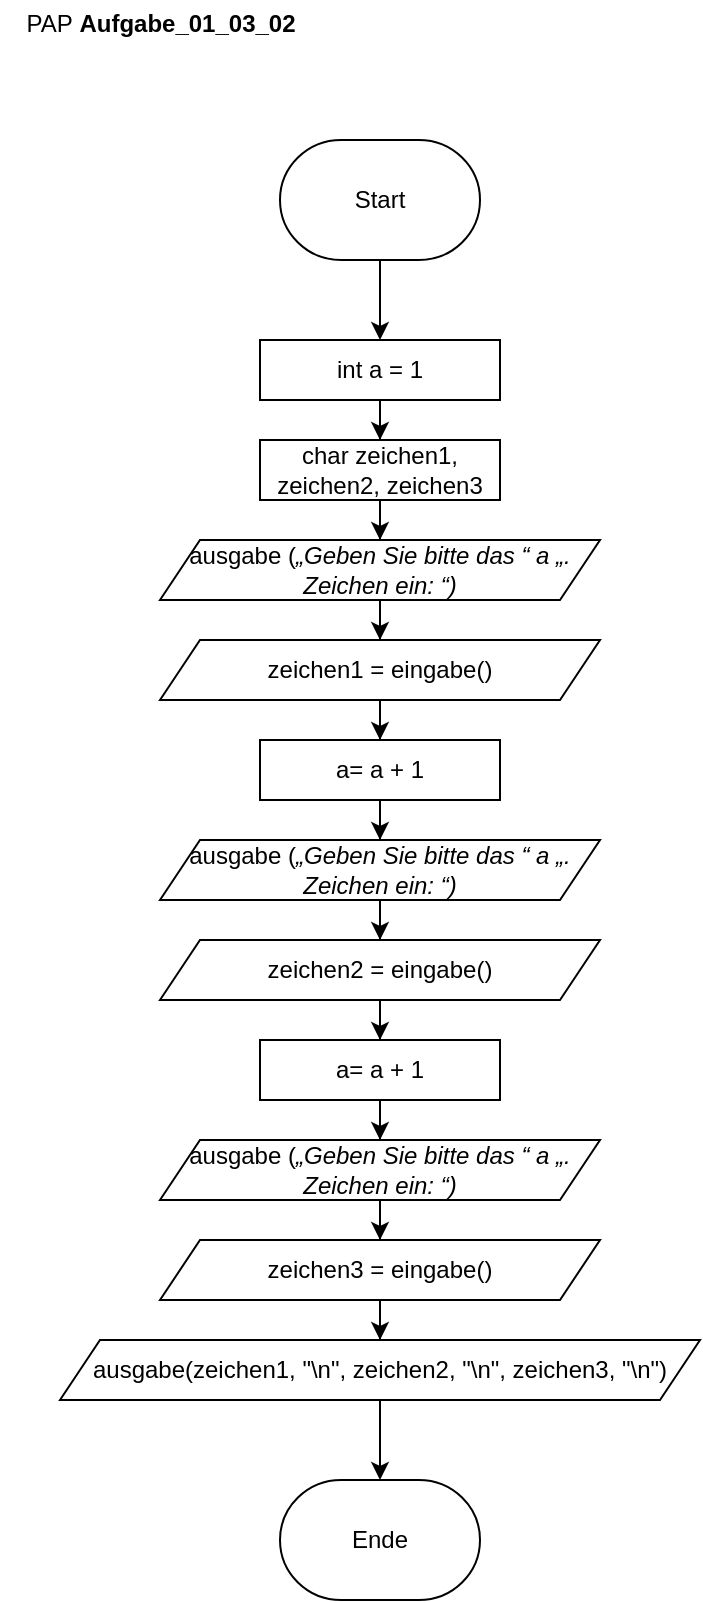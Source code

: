 <mxfile version="22.0.2" type="device">
  <diagram name="Seite-1" id="5jd_afu9t1JshUWUy75X">
    <mxGraphModel dx="1098" dy="640" grid="1" gridSize="10" guides="1" tooltips="1" connect="1" arrows="1" fold="1" page="1" pageScale="1" pageWidth="827" pageHeight="1169" math="0" shadow="0">
      <root>
        <mxCell id="0" />
        <mxCell id="1" parent="0" />
        <mxCell id="zzGy30zXVD7wKs-fpZ4o-18" style="edgeStyle=orthogonalEdgeStyle;rounded=0;orthogonalLoop=1;jettySize=auto;html=1;" parent="1" source="zzGy30zXVD7wKs-fpZ4o-2" target="zzGy30zXVD7wKs-fpZ4o-6" edge="1">
          <mxGeometry relative="1" as="geometry" />
        </mxCell>
        <mxCell id="zzGy30zXVD7wKs-fpZ4o-2" value="Start" style="strokeWidth=1;html=1;shape=mxgraph.flowchart.terminator;whiteSpace=wrap;" parent="1" vertex="1">
          <mxGeometry x="150" y="80" width="100" height="60" as="geometry" />
        </mxCell>
        <mxCell id="zzGy30zXVD7wKs-fpZ4o-4" value="Ende" style="strokeWidth=1;html=1;shape=mxgraph.flowchart.terminator;whiteSpace=wrap;" parent="1" vertex="1">
          <mxGeometry x="150" y="750" width="100" height="60" as="geometry" />
        </mxCell>
        <mxCell id="zzGy30zXVD7wKs-fpZ4o-5" value="PAP&amp;nbsp;&lt;b style=&quot;background-color: initial;&quot;&gt;Aufgabe_01_03_02&lt;/b&gt;&lt;p style=&quot;margin-bottom:12.0pt;margin-top:0cm;mso-margin-bottom-alt:&lt;br/&gt;0cm;mso-margin-top-alt:0cm;mso-add-space:auto;line-height:normal&quot; class=&quot;MsoNormal&quot;&gt;&lt;b&gt;&lt;span style=&quot;font-size:20.0pt&quot; lang=&quot;DE&quot;&gt;&lt;/span&gt;&lt;/b&gt;&lt;/p&gt;" style="text;html=1;align=center;verticalAlign=middle;resizable=0;points=[];autosize=1;strokeColor=none;fillColor=none;" parent="1" vertex="1">
          <mxGeometry x="10" y="10" width="160" height="40" as="geometry" />
        </mxCell>
        <mxCell id="zzGy30zXVD7wKs-fpZ4o-19" style="edgeStyle=orthogonalEdgeStyle;rounded=0;orthogonalLoop=1;jettySize=auto;html=1;" parent="1" source="zzGy30zXVD7wKs-fpZ4o-6" target="zzGy30zXVD7wKs-fpZ4o-11" edge="1">
          <mxGeometry relative="1" as="geometry" />
        </mxCell>
        <mxCell id="zzGy30zXVD7wKs-fpZ4o-6" value="int a = 1" style="rounded=0;whiteSpace=wrap;html=1;" parent="1" vertex="1">
          <mxGeometry x="140" y="180" width="120" height="30" as="geometry" />
        </mxCell>
        <mxCell id="zzGy30zXVD7wKs-fpZ4o-21" style="edgeStyle=orthogonalEdgeStyle;rounded=0;orthogonalLoop=1;jettySize=auto;html=1;" parent="1" source="zzGy30zXVD7wKs-fpZ4o-7" target="zzGy30zXVD7wKs-fpZ4o-10" edge="1">
          <mxGeometry relative="1" as="geometry" />
        </mxCell>
        <mxCell id="zzGy30zXVD7wKs-fpZ4o-7" value="ausgabe (&lt;i style=&quot;text-align: justify; text-indent: 35.4pt; background-color: initial;&quot;&gt;„Geben Sie bitte das “ a „. Zeichen ein: “)&lt;/i&gt;" style="shape=parallelogram;perimeter=parallelogramPerimeter;whiteSpace=wrap;html=1;fixedSize=1;" parent="1" vertex="1">
          <mxGeometry x="90" y="280" width="220" height="30" as="geometry" />
        </mxCell>
        <mxCell id="zzGy30zXVD7wKs-fpZ4o-23" style="edgeStyle=orthogonalEdgeStyle;rounded=0;orthogonalLoop=1;jettySize=auto;html=1;" parent="1" source="zzGy30zXVD7wKs-fpZ4o-8" target="zzGy30zXVD7wKs-fpZ4o-9" edge="1">
          <mxGeometry relative="1" as="geometry" />
        </mxCell>
        <mxCell id="zzGy30zXVD7wKs-fpZ4o-8" value="a= a + 1" style="rounded=0;whiteSpace=wrap;html=1;" parent="1" vertex="1">
          <mxGeometry x="140" y="380" width="120" height="30" as="geometry" />
        </mxCell>
        <mxCell id="zzGy30zXVD7wKs-fpZ4o-24" style="edgeStyle=orthogonalEdgeStyle;rounded=0;orthogonalLoop=1;jettySize=auto;html=1;" parent="1" source="zzGy30zXVD7wKs-fpZ4o-9" target="zzGy30zXVD7wKs-fpZ4o-12" edge="1">
          <mxGeometry relative="1" as="geometry" />
        </mxCell>
        <mxCell id="zzGy30zXVD7wKs-fpZ4o-9" value="ausgabe (&lt;i style=&quot;border-color: var(--border-color); background-color: initial; text-align: justify; text-indent: 35.4pt;&quot;&gt;„Geben Sie bitte das “ a „. Zeichen ein: “)&lt;/i&gt;" style="shape=parallelogram;perimeter=parallelogramPerimeter;whiteSpace=wrap;html=1;fixedSize=1;" parent="1" vertex="1">
          <mxGeometry x="90" y="430" width="220" height="30" as="geometry" />
        </mxCell>
        <mxCell id="zzGy30zXVD7wKs-fpZ4o-22" style="edgeStyle=orthogonalEdgeStyle;rounded=0;orthogonalLoop=1;jettySize=auto;html=1;" parent="1" source="zzGy30zXVD7wKs-fpZ4o-10" target="zzGy30zXVD7wKs-fpZ4o-8" edge="1">
          <mxGeometry relative="1" as="geometry" />
        </mxCell>
        <mxCell id="zzGy30zXVD7wKs-fpZ4o-10" value="zeichen1 = eingabe()" style="shape=parallelogram;perimeter=parallelogramPerimeter;whiteSpace=wrap;html=1;fixedSize=1;" parent="1" vertex="1">
          <mxGeometry x="90" y="330" width="220" height="30" as="geometry" />
        </mxCell>
        <mxCell id="zzGy30zXVD7wKs-fpZ4o-20" style="edgeStyle=orthogonalEdgeStyle;rounded=0;orthogonalLoop=1;jettySize=auto;html=1;" parent="1" source="zzGy30zXVD7wKs-fpZ4o-11" target="zzGy30zXVD7wKs-fpZ4o-7" edge="1">
          <mxGeometry relative="1" as="geometry" />
        </mxCell>
        <mxCell id="zzGy30zXVD7wKs-fpZ4o-11" value="char zeichen1, zeichen2, zeichen3" style="rounded=0;whiteSpace=wrap;html=1;" parent="1" vertex="1">
          <mxGeometry x="140" y="230" width="120" height="30" as="geometry" />
        </mxCell>
        <mxCell id="zzGy30zXVD7wKs-fpZ4o-25" style="edgeStyle=orthogonalEdgeStyle;rounded=0;orthogonalLoop=1;jettySize=auto;html=1;" parent="1" source="zzGy30zXVD7wKs-fpZ4o-12" target="zzGy30zXVD7wKs-fpZ4o-13" edge="1">
          <mxGeometry relative="1" as="geometry" />
        </mxCell>
        <mxCell id="zzGy30zXVD7wKs-fpZ4o-12" value="zeichen2 = eingabe()" style="shape=parallelogram;perimeter=parallelogramPerimeter;whiteSpace=wrap;html=1;fixedSize=1;" parent="1" vertex="1">
          <mxGeometry x="90" y="480" width="220" height="30" as="geometry" />
        </mxCell>
        <mxCell id="zzGy30zXVD7wKs-fpZ4o-26" style="edgeStyle=orthogonalEdgeStyle;rounded=0;orthogonalLoop=1;jettySize=auto;html=1;" parent="1" source="zzGy30zXVD7wKs-fpZ4o-13" target="zzGy30zXVD7wKs-fpZ4o-15" edge="1">
          <mxGeometry relative="1" as="geometry" />
        </mxCell>
        <mxCell id="zzGy30zXVD7wKs-fpZ4o-13" value="a= a + 1" style="rounded=0;whiteSpace=wrap;html=1;" parent="1" vertex="1">
          <mxGeometry x="140" y="530" width="120" height="30" as="geometry" />
        </mxCell>
        <mxCell id="zzGy30zXVD7wKs-fpZ4o-27" style="edgeStyle=orthogonalEdgeStyle;rounded=0;orthogonalLoop=1;jettySize=auto;html=1;" parent="1" source="zzGy30zXVD7wKs-fpZ4o-15" target="zzGy30zXVD7wKs-fpZ4o-16" edge="1">
          <mxGeometry relative="1" as="geometry" />
        </mxCell>
        <mxCell id="zzGy30zXVD7wKs-fpZ4o-15" value="ausgabe (&lt;i style=&quot;border-color: var(--border-color); background-color: initial; text-align: justify; text-indent: 35.4pt;&quot;&gt;„Geben Sie bitte das “ a „. Zeichen ein: “)&lt;/i&gt;" style="shape=parallelogram;perimeter=parallelogramPerimeter;whiteSpace=wrap;html=1;fixedSize=1;" parent="1" vertex="1">
          <mxGeometry x="90" y="580" width="220" height="30" as="geometry" />
        </mxCell>
        <mxCell id="zzGy30zXVD7wKs-fpZ4o-28" style="edgeStyle=orthogonalEdgeStyle;rounded=0;orthogonalLoop=1;jettySize=auto;html=1;" parent="1" source="zzGy30zXVD7wKs-fpZ4o-16" target="zzGy30zXVD7wKs-fpZ4o-17" edge="1">
          <mxGeometry relative="1" as="geometry" />
        </mxCell>
        <mxCell id="zzGy30zXVD7wKs-fpZ4o-16" value="zeichen3 = eingabe()" style="shape=parallelogram;perimeter=parallelogramPerimeter;whiteSpace=wrap;html=1;fixedSize=1;" parent="1" vertex="1">
          <mxGeometry x="90" y="630" width="220" height="30" as="geometry" />
        </mxCell>
        <mxCell id="zzGy30zXVD7wKs-fpZ4o-29" style="edgeStyle=orthogonalEdgeStyle;rounded=0;orthogonalLoop=1;jettySize=auto;html=1;" parent="1" source="zzGy30zXVD7wKs-fpZ4o-17" target="zzGy30zXVD7wKs-fpZ4o-4" edge="1">
          <mxGeometry relative="1" as="geometry" />
        </mxCell>
        <mxCell id="zzGy30zXVD7wKs-fpZ4o-17" value="ausgabe(zeichen1, &quot;\n&quot;, zeichen2, &quot;\n&quot;, zeichen3, &quot;\n&quot;)" style="shape=parallelogram;perimeter=parallelogramPerimeter;whiteSpace=wrap;html=1;fixedSize=1;" parent="1" vertex="1">
          <mxGeometry x="40" y="680" width="320" height="30" as="geometry" />
        </mxCell>
      </root>
    </mxGraphModel>
  </diagram>
</mxfile>
